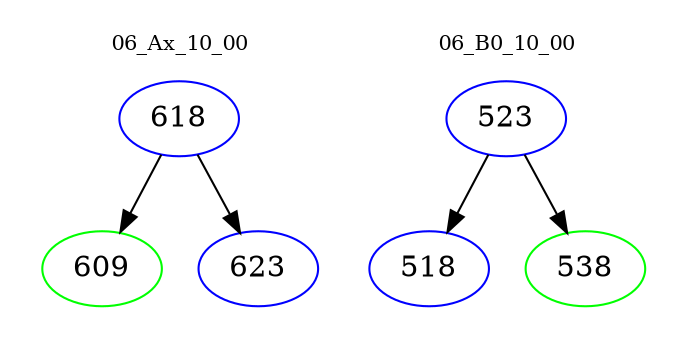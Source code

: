 digraph{
subgraph cluster_0 {
color = white
label = "06_Ax_10_00";
fontsize=10;
T0_618 [label="618", color="blue"]
T0_618 -> T0_609 [color="black"]
T0_609 [label="609", color="green"]
T0_618 -> T0_623 [color="black"]
T0_623 [label="623", color="blue"]
}
subgraph cluster_1 {
color = white
label = "06_B0_10_00";
fontsize=10;
T1_523 [label="523", color="blue"]
T1_523 -> T1_518 [color="black"]
T1_518 [label="518", color="blue"]
T1_523 -> T1_538 [color="black"]
T1_538 [label="538", color="green"]
}
}
